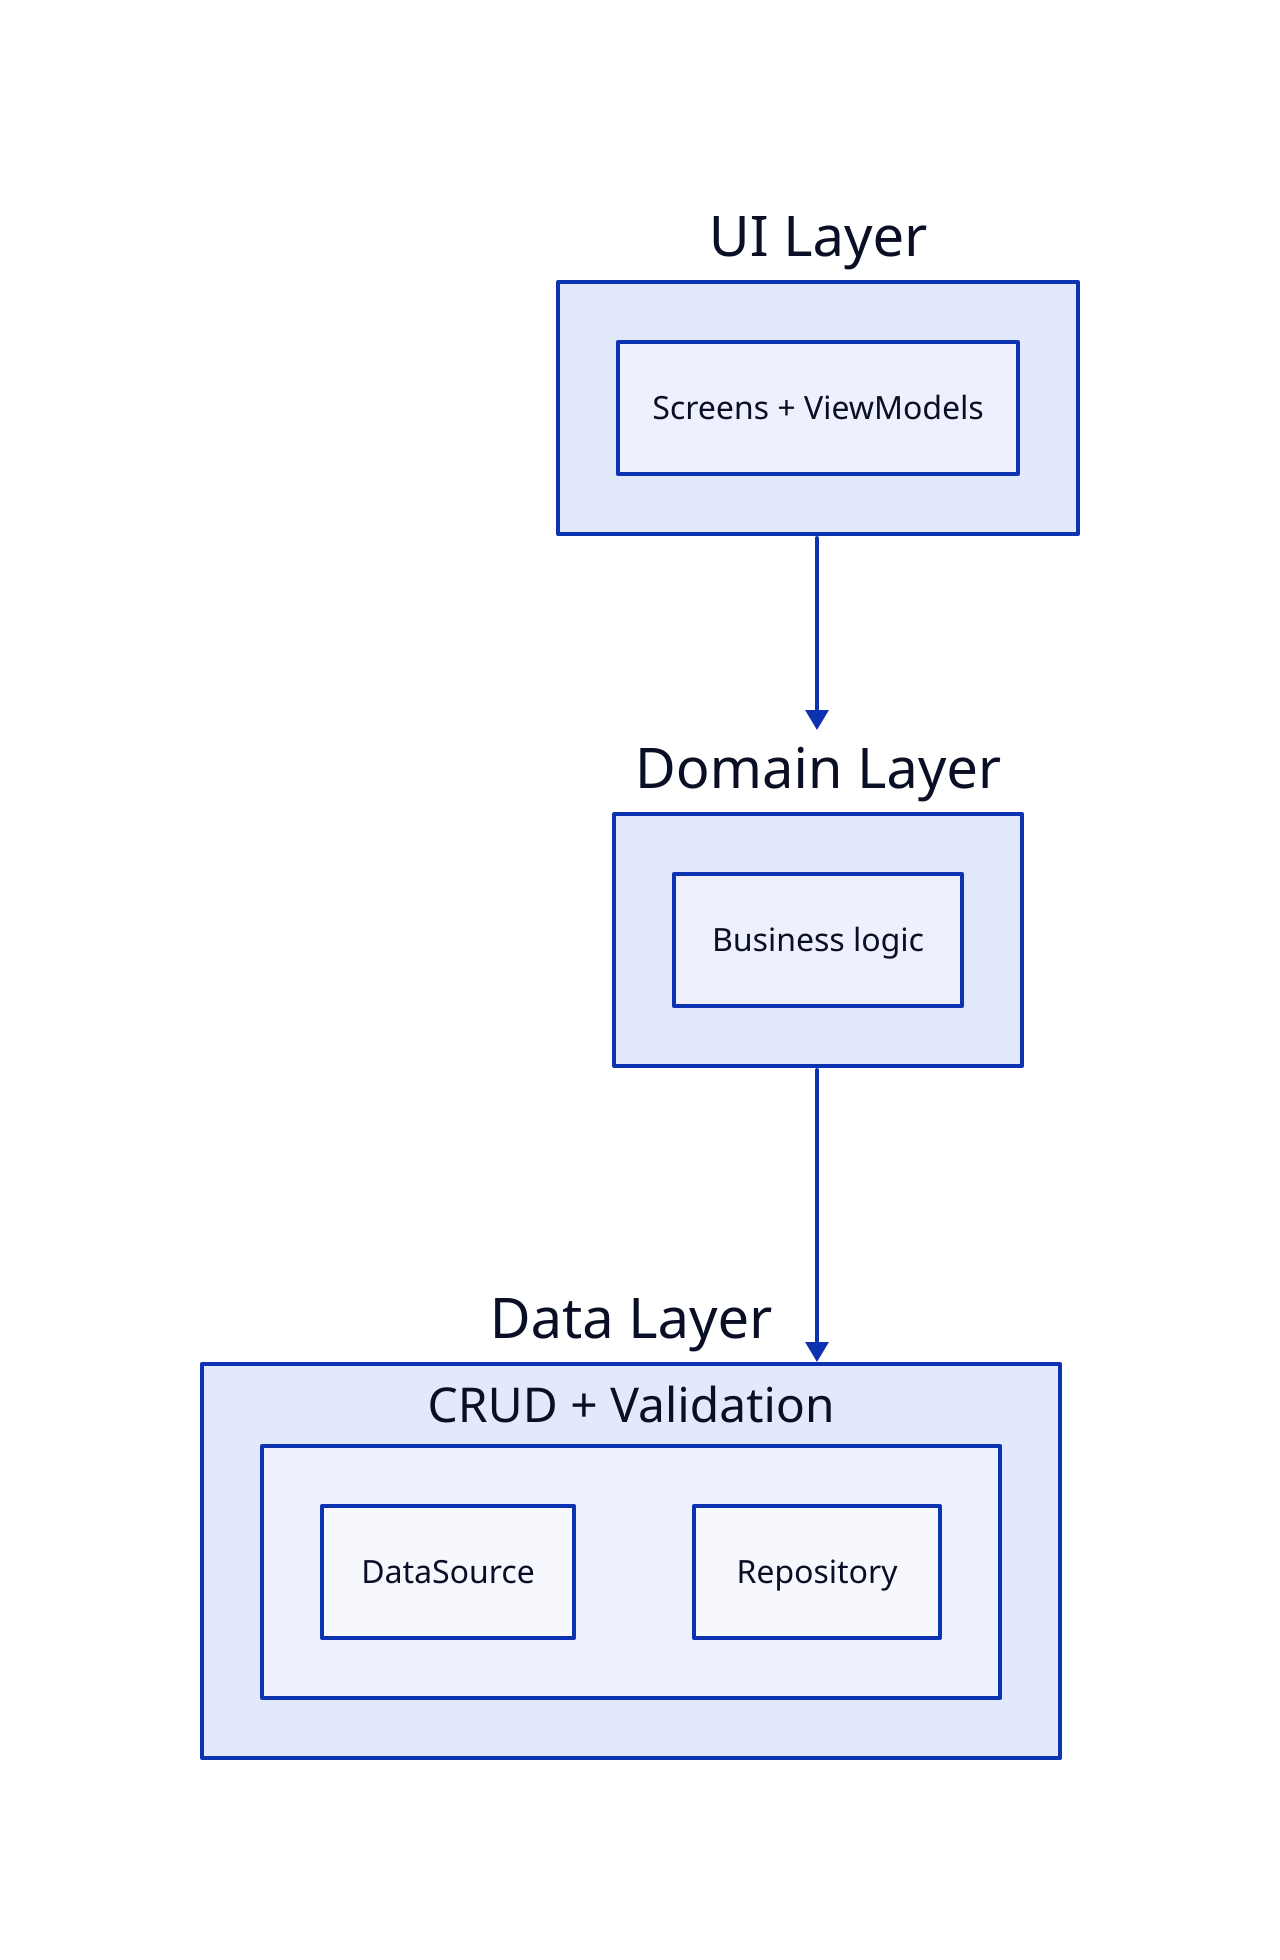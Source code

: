 data: "Data Layer" {
  "CRUD + Validation" {
    "DataSource"
    "Repository"
  }
}
domain: "Domain Layer" {
  "Business logic"
}
ui: "UI Layer" {
    "Screens + ViewModels"
}

ui -> domain -> data
